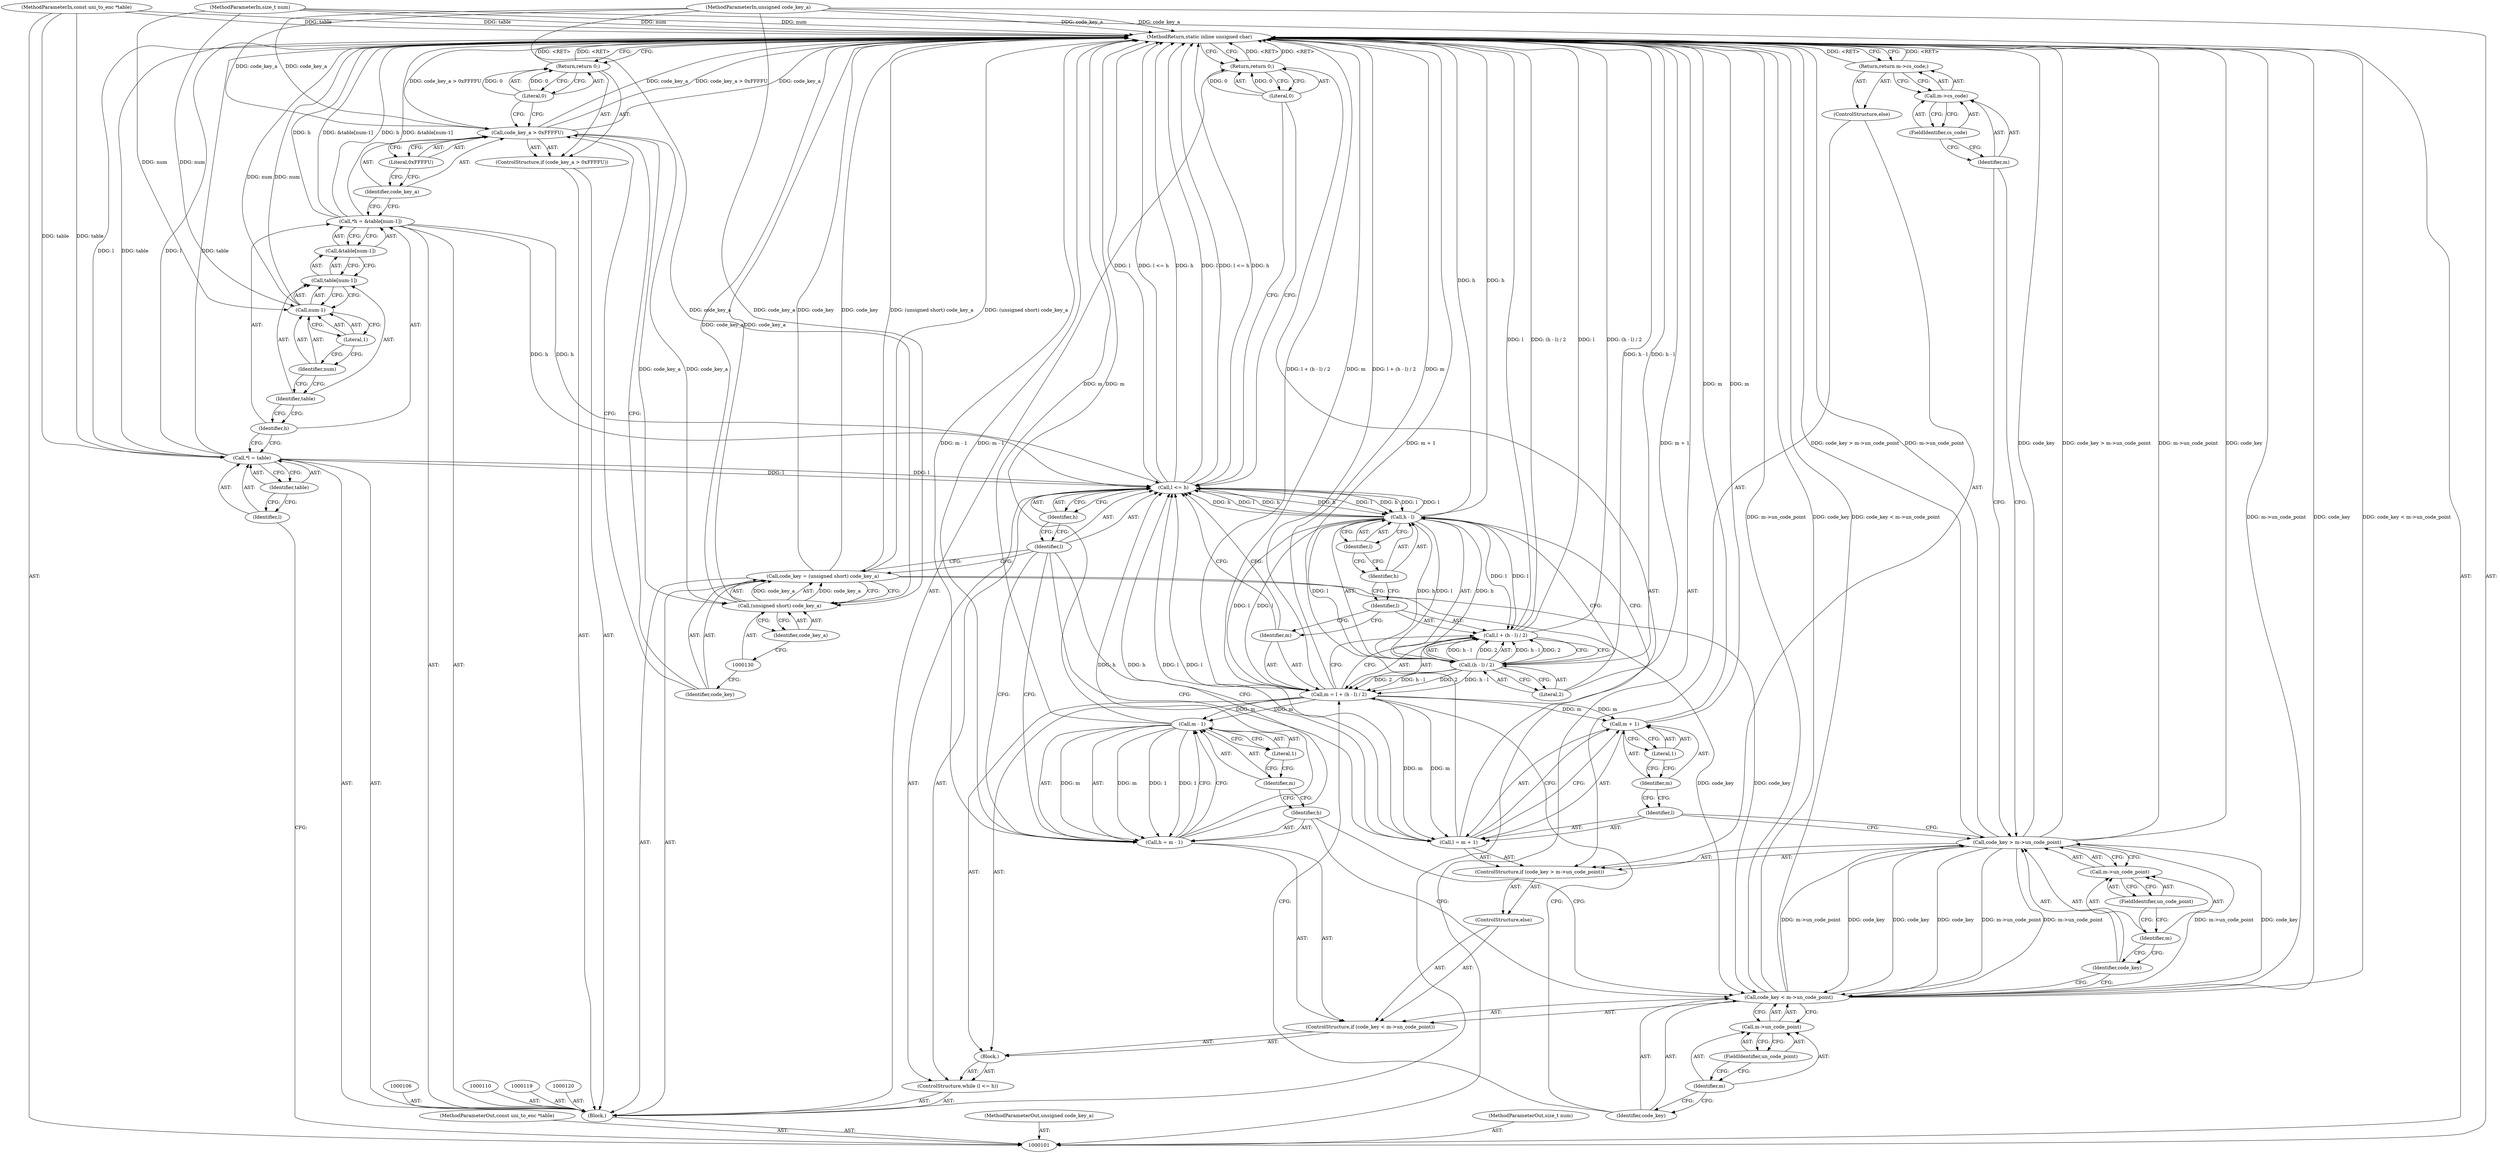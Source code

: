 digraph "0_php-src_0da8b8b801f9276359262f1ef8274c7812d3dfda?w=1_11" {
"1000176" [label="(MethodReturn,static inline unsigned char)"];
"1000102" [label="(MethodParameterIn,const uni_to_enc *table)"];
"1000239" [label="(MethodParameterOut,const uni_to_enc *table)"];
"1000103" [label="(MethodParameterIn,unsigned code_key_a)"];
"1000240" [label="(MethodParameterOut,unsigned code_key_a)"];
"1000104" [label="(MethodParameterIn,size_t num)"];
"1000241" [label="(MethodParameterOut,size_t num)"];
"1000126" [label="(Literal,0)"];
"1000125" [label="(Return,return 0;)"];
"1000129" [label="(Call,(unsigned short) code_key_a)"];
"1000127" [label="(Call,code_key = (unsigned short) code_key_a)"];
"1000128" [label="(Identifier,code_key)"];
"1000131" [label="(Identifier,code_key_a)"];
"1000135" [label="(Identifier,h)"];
"1000136" [label="(Block,)"];
"1000132" [label="(ControlStructure,while (l <= h))"];
"1000133" [label="(Call,l <= h)"];
"1000134" [label="(Identifier,l)"];
"1000141" [label="(Call,(h - l) / 2)"];
"1000142" [label="(Call,h - l)"];
"1000143" [label="(Identifier,h)"];
"1000144" [label="(Identifier,l)"];
"1000145" [label="(Literal,2)"];
"1000137" [label="(Call,m = l + (h - l) / 2)"];
"1000138" [label="(Identifier,m)"];
"1000139" [label="(Call,l + (h - l) / 2)"];
"1000140" [label="(Identifier,l)"];
"1000149" [label="(Call,m->un_code_point)"];
"1000150" [label="(Identifier,m)"];
"1000151" [label="(FieldIdentifier,un_code_point)"];
"1000146" [label="(ControlStructure,if (code_key < m->un_code_point))"];
"1000147" [label="(Call,code_key < m->un_code_point)"];
"1000148" [label="(Identifier,code_key)"];
"1000156" [label="(Literal,1)"];
"1000152" [label="(Call,h = m - 1)"];
"1000153" [label="(Identifier,h)"];
"1000154" [label="(Call,m - 1)"];
"1000155" [label="(Identifier,m)"];
"1000159" [label="(Call,code_key > m->un_code_point)"];
"1000160" [label="(Identifier,code_key)"];
"1000157" [label="(ControlStructure,else)"];
"1000161" [label="(Call,m->un_code_point)"];
"1000162" [label="(Identifier,m)"];
"1000163" [label="(FieldIdentifier,un_code_point)"];
"1000158" [label="(ControlStructure,if (code_key > m->un_code_point))"];
"1000168" [label="(Literal,1)"];
"1000164" [label="(Call,l = m + 1)"];
"1000165" [label="(Identifier,l)"];
"1000166" [label="(Call,m + 1)"];
"1000167" [label="(Identifier,m)"];
"1000105" [label="(Block,)"];
"1000169" [label="(ControlStructure,else)"];
"1000171" [label="(Call,m->cs_code)"];
"1000172" [label="(Identifier,m)"];
"1000173" [label="(FieldIdentifier,cs_code)"];
"1000170" [label="(Return,return m->cs_code;)"];
"1000174" [label="(Return,return 0;)"];
"1000175" [label="(Literal,0)"];
"1000107" [label="(Call,*l = table)"];
"1000108" [label="(Identifier,l)"];
"1000109" [label="(Identifier,table)"];
"1000113" [label="(Call,&table[num-1])"];
"1000114" [label="(Call,table[num-1])"];
"1000115" [label="(Identifier,table)"];
"1000116" [label="(Call,num-1)"];
"1000117" [label="(Identifier,num)"];
"1000118" [label="(Literal,1)"];
"1000111" [label="(Call,*h = &table[num-1])"];
"1000112" [label="(Identifier,h)"];
"1000121" [label="(ControlStructure,if (code_key_a > 0xFFFFU))"];
"1000124" [label="(Literal,0xFFFFU)"];
"1000122" [label="(Call,code_key_a > 0xFFFFU)"];
"1000123" [label="(Identifier,code_key_a)"];
"1000176" -> "1000101"  [label="AST: "];
"1000176" -> "1000125"  [label="CFG: "];
"1000176" -> "1000170"  [label="CFG: "];
"1000176" -> "1000174"  [label="CFG: "];
"1000125" -> "1000176"  [label="DDG: <RET>"];
"1000170" -> "1000176"  [label="DDG: <RET>"];
"1000174" -> "1000176"  [label="DDG: <RET>"];
"1000141" -> "1000176"  [label="DDG: h - l"];
"1000107" -> "1000176"  [label="DDG: l"];
"1000107" -> "1000176"  [label="DDG: table"];
"1000104" -> "1000176"  [label="DDG: num"];
"1000159" -> "1000176"  [label="DDG: code_key"];
"1000159" -> "1000176"  [label="DDG: code_key > m->un_code_point"];
"1000159" -> "1000176"  [label="DDG: m->un_code_point"];
"1000152" -> "1000176"  [label="DDG: m - 1"];
"1000129" -> "1000176"  [label="DDG: code_key_a"];
"1000116" -> "1000176"  [label="DDG: num"];
"1000122" -> "1000176"  [label="DDG: code_key_a"];
"1000122" -> "1000176"  [label="DDG: code_key_a > 0xFFFFU"];
"1000139" -> "1000176"  [label="DDG: (h - l) / 2"];
"1000139" -> "1000176"  [label="DDG: l"];
"1000137" -> "1000176"  [label="DDG: l + (h - l) / 2"];
"1000137" -> "1000176"  [label="DDG: m"];
"1000164" -> "1000176"  [label="DDG: m + 1"];
"1000127" -> "1000176"  [label="DDG: (unsigned short) code_key_a"];
"1000127" -> "1000176"  [label="DDG: code_key"];
"1000154" -> "1000176"  [label="DDG: m"];
"1000103" -> "1000176"  [label="DDG: code_key_a"];
"1000166" -> "1000176"  [label="DDG: m"];
"1000133" -> "1000176"  [label="DDG: l"];
"1000133" -> "1000176"  [label="DDG: l <= h"];
"1000133" -> "1000176"  [label="DDG: h"];
"1000147" -> "1000176"  [label="DDG: m->un_code_point"];
"1000147" -> "1000176"  [label="DDG: code_key"];
"1000147" -> "1000176"  [label="DDG: code_key < m->un_code_point"];
"1000102" -> "1000176"  [label="DDG: table"];
"1000111" -> "1000176"  [label="DDG: h"];
"1000111" -> "1000176"  [label="DDG: &table[num-1]"];
"1000142" -> "1000176"  [label="DDG: h"];
"1000102" -> "1000101"  [label="AST: "];
"1000102" -> "1000176"  [label="DDG: table"];
"1000102" -> "1000107"  [label="DDG: table"];
"1000239" -> "1000101"  [label="AST: "];
"1000103" -> "1000101"  [label="AST: "];
"1000103" -> "1000176"  [label="DDG: code_key_a"];
"1000103" -> "1000122"  [label="DDG: code_key_a"];
"1000103" -> "1000129"  [label="DDG: code_key_a"];
"1000240" -> "1000101"  [label="AST: "];
"1000104" -> "1000101"  [label="AST: "];
"1000104" -> "1000176"  [label="DDG: num"];
"1000104" -> "1000116"  [label="DDG: num"];
"1000241" -> "1000101"  [label="AST: "];
"1000126" -> "1000125"  [label="AST: "];
"1000126" -> "1000122"  [label="CFG: "];
"1000125" -> "1000126"  [label="CFG: "];
"1000126" -> "1000125"  [label="DDG: 0"];
"1000125" -> "1000121"  [label="AST: "];
"1000125" -> "1000126"  [label="CFG: "];
"1000126" -> "1000125"  [label="AST: "];
"1000176" -> "1000125"  [label="CFG: "];
"1000125" -> "1000176"  [label="DDG: <RET>"];
"1000126" -> "1000125"  [label="DDG: 0"];
"1000129" -> "1000127"  [label="AST: "];
"1000129" -> "1000131"  [label="CFG: "];
"1000130" -> "1000129"  [label="AST: "];
"1000131" -> "1000129"  [label="AST: "];
"1000127" -> "1000129"  [label="CFG: "];
"1000129" -> "1000176"  [label="DDG: code_key_a"];
"1000129" -> "1000127"  [label="DDG: code_key_a"];
"1000122" -> "1000129"  [label="DDG: code_key_a"];
"1000103" -> "1000129"  [label="DDG: code_key_a"];
"1000127" -> "1000105"  [label="AST: "];
"1000127" -> "1000129"  [label="CFG: "];
"1000128" -> "1000127"  [label="AST: "];
"1000129" -> "1000127"  [label="AST: "];
"1000134" -> "1000127"  [label="CFG: "];
"1000127" -> "1000176"  [label="DDG: (unsigned short) code_key_a"];
"1000127" -> "1000176"  [label="DDG: code_key"];
"1000129" -> "1000127"  [label="DDG: code_key_a"];
"1000127" -> "1000147"  [label="DDG: code_key"];
"1000128" -> "1000127"  [label="AST: "];
"1000128" -> "1000122"  [label="CFG: "];
"1000130" -> "1000128"  [label="CFG: "];
"1000131" -> "1000129"  [label="AST: "];
"1000131" -> "1000130"  [label="CFG: "];
"1000129" -> "1000131"  [label="CFG: "];
"1000135" -> "1000133"  [label="AST: "];
"1000135" -> "1000134"  [label="CFG: "];
"1000133" -> "1000135"  [label="CFG: "];
"1000136" -> "1000132"  [label="AST: "];
"1000137" -> "1000136"  [label="AST: "];
"1000146" -> "1000136"  [label="AST: "];
"1000132" -> "1000105"  [label="AST: "];
"1000133" -> "1000132"  [label="AST: "];
"1000136" -> "1000132"  [label="AST: "];
"1000133" -> "1000132"  [label="AST: "];
"1000133" -> "1000135"  [label="CFG: "];
"1000134" -> "1000133"  [label="AST: "];
"1000135" -> "1000133"  [label="AST: "];
"1000138" -> "1000133"  [label="CFG: "];
"1000175" -> "1000133"  [label="CFG: "];
"1000133" -> "1000176"  [label="DDG: l"];
"1000133" -> "1000176"  [label="DDG: l <= h"];
"1000133" -> "1000176"  [label="DDG: h"];
"1000107" -> "1000133"  [label="DDG: l"];
"1000164" -> "1000133"  [label="DDG: l"];
"1000142" -> "1000133"  [label="DDG: l"];
"1000142" -> "1000133"  [label="DDG: h"];
"1000152" -> "1000133"  [label="DDG: h"];
"1000111" -> "1000133"  [label="DDG: h"];
"1000133" -> "1000142"  [label="DDG: h"];
"1000133" -> "1000142"  [label="DDG: l"];
"1000134" -> "1000133"  [label="AST: "];
"1000134" -> "1000152"  [label="CFG: "];
"1000134" -> "1000164"  [label="CFG: "];
"1000134" -> "1000127"  [label="CFG: "];
"1000135" -> "1000134"  [label="CFG: "];
"1000141" -> "1000139"  [label="AST: "];
"1000141" -> "1000145"  [label="CFG: "];
"1000142" -> "1000141"  [label="AST: "];
"1000145" -> "1000141"  [label="AST: "];
"1000139" -> "1000141"  [label="CFG: "];
"1000141" -> "1000176"  [label="DDG: h - l"];
"1000141" -> "1000137"  [label="DDG: h - l"];
"1000141" -> "1000137"  [label="DDG: 2"];
"1000141" -> "1000139"  [label="DDG: h - l"];
"1000141" -> "1000139"  [label="DDG: 2"];
"1000142" -> "1000141"  [label="DDG: h"];
"1000142" -> "1000141"  [label="DDG: l"];
"1000142" -> "1000141"  [label="AST: "];
"1000142" -> "1000144"  [label="CFG: "];
"1000143" -> "1000142"  [label="AST: "];
"1000144" -> "1000142"  [label="AST: "];
"1000145" -> "1000142"  [label="CFG: "];
"1000142" -> "1000176"  [label="DDG: h"];
"1000142" -> "1000133"  [label="DDG: l"];
"1000142" -> "1000133"  [label="DDG: h"];
"1000142" -> "1000137"  [label="DDG: l"];
"1000142" -> "1000139"  [label="DDG: l"];
"1000142" -> "1000141"  [label="DDG: h"];
"1000142" -> "1000141"  [label="DDG: l"];
"1000133" -> "1000142"  [label="DDG: h"];
"1000133" -> "1000142"  [label="DDG: l"];
"1000143" -> "1000142"  [label="AST: "];
"1000143" -> "1000140"  [label="CFG: "];
"1000144" -> "1000143"  [label="CFG: "];
"1000144" -> "1000142"  [label="AST: "];
"1000144" -> "1000143"  [label="CFG: "];
"1000142" -> "1000144"  [label="CFG: "];
"1000145" -> "1000141"  [label="AST: "];
"1000145" -> "1000142"  [label="CFG: "];
"1000141" -> "1000145"  [label="CFG: "];
"1000137" -> "1000136"  [label="AST: "];
"1000137" -> "1000139"  [label="CFG: "];
"1000138" -> "1000137"  [label="AST: "];
"1000139" -> "1000137"  [label="AST: "];
"1000148" -> "1000137"  [label="CFG: "];
"1000137" -> "1000176"  [label="DDG: l + (h - l) / 2"];
"1000137" -> "1000176"  [label="DDG: m"];
"1000142" -> "1000137"  [label="DDG: l"];
"1000141" -> "1000137"  [label="DDG: h - l"];
"1000141" -> "1000137"  [label="DDG: 2"];
"1000137" -> "1000154"  [label="DDG: m"];
"1000137" -> "1000164"  [label="DDG: m"];
"1000137" -> "1000166"  [label="DDG: m"];
"1000138" -> "1000137"  [label="AST: "];
"1000138" -> "1000133"  [label="CFG: "];
"1000140" -> "1000138"  [label="CFG: "];
"1000139" -> "1000137"  [label="AST: "];
"1000139" -> "1000141"  [label="CFG: "];
"1000140" -> "1000139"  [label="AST: "];
"1000141" -> "1000139"  [label="AST: "];
"1000137" -> "1000139"  [label="CFG: "];
"1000139" -> "1000176"  [label="DDG: (h - l) / 2"];
"1000139" -> "1000176"  [label="DDG: l"];
"1000142" -> "1000139"  [label="DDG: l"];
"1000141" -> "1000139"  [label="DDG: h - l"];
"1000141" -> "1000139"  [label="DDG: 2"];
"1000140" -> "1000139"  [label="AST: "];
"1000140" -> "1000138"  [label="CFG: "];
"1000143" -> "1000140"  [label="CFG: "];
"1000149" -> "1000147"  [label="AST: "];
"1000149" -> "1000151"  [label="CFG: "];
"1000150" -> "1000149"  [label="AST: "];
"1000151" -> "1000149"  [label="AST: "];
"1000147" -> "1000149"  [label="CFG: "];
"1000150" -> "1000149"  [label="AST: "];
"1000150" -> "1000148"  [label="CFG: "];
"1000151" -> "1000150"  [label="CFG: "];
"1000151" -> "1000149"  [label="AST: "];
"1000151" -> "1000150"  [label="CFG: "];
"1000149" -> "1000151"  [label="CFG: "];
"1000146" -> "1000136"  [label="AST: "];
"1000147" -> "1000146"  [label="AST: "];
"1000152" -> "1000146"  [label="AST: "];
"1000157" -> "1000146"  [label="AST: "];
"1000147" -> "1000146"  [label="AST: "];
"1000147" -> "1000149"  [label="CFG: "];
"1000148" -> "1000147"  [label="AST: "];
"1000149" -> "1000147"  [label="AST: "];
"1000153" -> "1000147"  [label="CFG: "];
"1000160" -> "1000147"  [label="CFG: "];
"1000147" -> "1000176"  [label="DDG: m->un_code_point"];
"1000147" -> "1000176"  [label="DDG: code_key"];
"1000147" -> "1000176"  [label="DDG: code_key < m->un_code_point"];
"1000159" -> "1000147"  [label="DDG: code_key"];
"1000159" -> "1000147"  [label="DDG: m->un_code_point"];
"1000127" -> "1000147"  [label="DDG: code_key"];
"1000147" -> "1000159"  [label="DDG: code_key"];
"1000147" -> "1000159"  [label="DDG: m->un_code_point"];
"1000148" -> "1000147"  [label="AST: "];
"1000148" -> "1000137"  [label="CFG: "];
"1000150" -> "1000148"  [label="CFG: "];
"1000156" -> "1000154"  [label="AST: "];
"1000156" -> "1000155"  [label="CFG: "];
"1000154" -> "1000156"  [label="CFG: "];
"1000152" -> "1000146"  [label="AST: "];
"1000152" -> "1000154"  [label="CFG: "];
"1000153" -> "1000152"  [label="AST: "];
"1000154" -> "1000152"  [label="AST: "];
"1000134" -> "1000152"  [label="CFG: "];
"1000152" -> "1000176"  [label="DDG: m - 1"];
"1000152" -> "1000133"  [label="DDG: h"];
"1000154" -> "1000152"  [label="DDG: m"];
"1000154" -> "1000152"  [label="DDG: 1"];
"1000153" -> "1000152"  [label="AST: "];
"1000153" -> "1000147"  [label="CFG: "];
"1000155" -> "1000153"  [label="CFG: "];
"1000154" -> "1000152"  [label="AST: "];
"1000154" -> "1000156"  [label="CFG: "];
"1000155" -> "1000154"  [label="AST: "];
"1000156" -> "1000154"  [label="AST: "];
"1000152" -> "1000154"  [label="CFG: "];
"1000154" -> "1000176"  [label="DDG: m"];
"1000154" -> "1000152"  [label="DDG: m"];
"1000154" -> "1000152"  [label="DDG: 1"];
"1000137" -> "1000154"  [label="DDG: m"];
"1000155" -> "1000154"  [label="AST: "];
"1000155" -> "1000153"  [label="CFG: "];
"1000156" -> "1000155"  [label="CFG: "];
"1000159" -> "1000158"  [label="AST: "];
"1000159" -> "1000161"  [label="CFG: "];
"1000160" -> "1000159"  [label="AST: "];
"1000161" -> "1000159"  [label="AST: "];
"1000165" -> "1000159"  [label="CFG: "];
"1000172" -> "1000159"  [label="CFG: "];
"1000159" -> "1000176"  [label="DDG: code_key"];
"1000159" -> "1000176"  [label="DDG: code_key > m->un_code_point"];
"1000159" -> "1000176"  [label="DDG: m->un_code_point"];
"1000159" -> "1000147"  [label="DDG: code_key"];
"1000159" -> "1000147"  [label="DDG: m->un_code_point"];
"1000147" -> "1000159"  [label="DDG: code_key"];
"1000147" -> "1000159"  [label="DDG: m->un_code_point"];
"1000160" -> "1000159"  [label="AST: "];
"1000160" -> "1000147"  [label="CFG: "];
"1000162" -> "1000160"  [label="CFG: "];
"1000157" -> "1000146"  [label="AST: "];
"1000158" -> "1000157"  [label="AST: "];
"1000161" -> "1000159"  [label="AST: "];
"1000161" -> "1000163"  [label="CFG: "];
"1000162" -> "1000161"  [label="AST: "];
"1000163" -> "1000161"  [label="AST: "];
"1000159" -> "1000161"  [label="CFG: "];
"1000162" -> "1000161"  [label="AST: "];
"1000162" -> "1000160"  [label="CFG: "];
"1000163" -> "1000162"  [label="CFG: "];
"1000163" -> "1000161"  [label="AST: "];
"1000163" -> "1000162"  [label="CFG: "];
"1000161" -> "1000163"  [label="CFG: "];
"1000158" -> "1000157"  [label="AST: "];
"1000159" -> "1000158"  [label="AST: "];
"1000164" -> "1000158"  [label="AST: "];
"1000169" -> "1000158"  [label="AST: "];
"1000168" -> "1000166"  [label="AST: "];
"1000168" -> "1000167"  [label="CFG: "];
"1000166" -> "1000168"  [label="CFG: "];
"1000164" -> "1000158"  [label="AST: "];
"1000164" -> "1000166"  [label="CFG: "];
"1000165" -> "1000164"  [label="AST: "];
"1000166" -> "1000164"  [label="AST: "];
"1000134" -> "1000164"  [label="CFG: "];
"1000164" -> "1000176"  [label="DDG: m + 1"];
"1000164" -> "1000133"  [label="DDG: l"];
"1000137" -> "1000164"  [label="DDG: m"];
"1000165" -> "1000164"  [label="AST: "];
"1000165" -> "1000159"  [label="CFG: "];
"1000167" -> "1000165"  [label="CFG: "];
"1000166" -> "1000164"  [label="AST: "];
"1000166" -> "1000168"  [label="CFG: "];
"1000167" -> "1000166"  [label="AST: "];
"1000168" -> "1000166"  [label="AST: "];
"1000164" -> "1000166"  [label="CFG: "];
"1000166" -> "1000176"  [label="DDG: m"];
"1000137" -> "1000166"  [label="DDG: m"];
"1000167" -> "1000166"  [label="AST: "];
"1000167" -> "1000165"  [label="CFG: "];
"1000168" -> "1000167"  [label="CFG: "];
"1000105" -> "1000101"  [label="AST: "];
"1000106" -> "1000105"  [label="AST: "];
"1000107" -> "1000105"  [label="AST: "];
"1000110" -> "1000105"  [label="AST: "];
"1000111" -> "1000105"  [label="AST: "];
"1000119" -> "1000105"  [label="AST: "];
"1000120" -> "1000105"  [label="AST: "];
"1000121" -> "1000105"  [label="AST: "];
"1000127" -> "1000105"  [label="AST: "];
"1000132" -> "1000105"  [label="AST: "];
"1000174" -> "1000105"  [label="AST: "];
"1000169" -> "1000158"  [label="AST: "];
"1000170" -> "1000169"  [label="AST: "];
"1000171" -> "1000170"  [label="AST: "];
"1000171" -> "1000173"  [label="CFG: "];
"1000172" -> "1000171"  [label="AST: "];
"1000173" -> "1000171"  [label="AST: "];
"1000170" -> "1000171"  [label="CFG: "];
"1000172" -> "1000171"  [label="AST: "];
"1000172" -> "1000159"  [label="CFG: "];
"1000173" -> "1000172"  [label="CFG: "];
"1000173" -> "1000171"  [label="AST: "];
"1000173" -> "1000172"  [label="CFG: "];
"1000171" -> "1000173"  [label="CFG: "];
"1000170" -> "1000169"  [label="AST: "];
"1000170" -> "1000171"  [label="CFG: "];
"1000171" -> "1000170"  [label="AST: "];
"1000176" -> "1000170"  [label="CFG: "];
"1000170" -> "1000176"  [label="DDG: <RET>"];
"1000174" -> "1000105"  [label="AST: "];
"1000174" -> "1000175"  [label="CFG: "];
"1000175" -> "1000174"  [label="AST: "];
"1000176" -> "1000174"  [label="CFG: "];
"1000174" -> "1000176"  [label="DDG: <RET>"];
"1000175" -> "1000174"  [label="DDG: 0"];
"1000175" -> "1000174"  [label="AST: "];
"1000175" -> "1000133"  [label="CFG: "];
"1000174" -> "1000175"  [label="CFG: "];
"1000175" -> "1000174"  [label="DDG: 0"];
"1000107" -> "1000105"  [label="AST: "];
"1000107" -> "1000109"  [label="CFG: "];
"1000108" -> "1000107"  [label="AST: "];
"1000109" -> "1000107"  [label="AST: "];
"1000112" -> "1000107"  [label="CFG: "];
"1000107" -> "1000176"  [label="DDG: l"];
"1000107" -> "1000176"  [label="DDG: table"];
"1000102" -> "1000107"  [label="DDG: table"];
"1000107" -> "1000133"  [label="DDG: l"];
"1000108" -> "1000107"  [label="AST: "];
"1000108" -> "1000101"  [label="CFG: "];
"1000109" -> "1000108"  [label="CFG: "];
"1000109" -> "1000107"  [label="AST: "];
"1000109" -> "1000108"  [label="CFG: "];
"1000107" -> "1000109"  [label="CFG: "];
"1000113" -> "1000111"  [label="AST: "];
"1000113" -> "1000114"  [label="CFG: "];
"1000114" -> "1000113"  [label="AST: "];
"1000111" -> "1000113"  [label="CFG: "];
"1000114" -> "1000113"  [label="AST: "];
"1000114" -> "1000116"  [label="CFG: "];
"1000115" -> "1000114"  [label="AST: "];
"1000116" -> "1000114"  [label="AST: "];
"1000113" -> "1000114"  [label="CFG: "];
"1000115" -> "1000114"  [label="AST: "];
"1000115" -> "1000112"  [label="CFG: "];
"1000117" -> "1000115"  [label="CFG: "];
"1000116" -> "1000114"  [label="AST: "];
"1000116" -> "1000118"  [label="CFG: "];
"1000117" -> "1000116"  [label="AST: "];
"1000118" -> "1000116"  [label="AST: "];
"1000114" -> "1000116"  [label="CFG: "];
"1000116" -> "1000176"  [label="DDG: num"];
"1000104" -> "1000116"  [label="DDG: num"];
"1000117" -> "1000116"  [label="AST: "];
"1000117" -> "1000115"  [label="CFG: "];
"1000118" -> "1000117"  [label="CFG: "];
"1000118" -> "1000116"  [label="AST: "];
"1000118" -> "1000117"  [label="CFG: "];
"1000116" -> "1000118"  [label="CFG: "];
"1000111" -> "1000105"  [label="AST: "];
"1000111" -> "1000113"  [label="CFG: "];
"1000112" -> "1000111"  [label="AST: "];
"1000113" -> "1000111"  [label="AST: "];
"1000123" -> "1000111"  [label="CFG: "];
"1000111" -> "1000176"  [label="DDG: h"];
"1000111" -> "1000176"  [label="DDG: &table[num-1]"];
"1000111" -> "1000133"  [label="DDG: h"];
"1000112" -> "1000111"  [label="AST: "];
"1000112" -> "1000107"  [label="CFG: "];
"1000115" -> "1000112"  [label="CFG: "];
"1000121" -> "1000105"  [label="AST: "];
"1000122" -> "1000121"  [label="AST: "];
"1000125" -> "1000121"  [label="AST: "];
"1000124" -> "1000122"  [label="AST: "];
"1000124" -> "1000123"  [label="CFG: "];
"1000122" -> "1000124"  [label="CFG: "];
"1000122" -> "1000121"  [label="AST: "];
"1000122" -> "1000124"  [label="CFG: "];
"1000123" -> "1000122"  [label="AST: "];
"1000124" -> "1000122"  [label="AST: "];
"1000126" -> "1000122"  [label="CFG: "];
"1000128" -> "1000122"  [label="CFG: "];
"1000122" -> "1000176"  [label="DDG: code_key_a"];
"1000122" -> "1000176"  [label="DDG: code_key_a > 0xFFFFU"];
"1000103" -> "1000122"  [label="DDG: code_key_a"];
"1000122" -> "1000129"  [label="DDG: code_key_a"];
"1000123" -> "1000122"  [label="AST: "];
"1000123" -> "1000111"  [label="CFG: "];
"1000124" -> "1000123"  [label="CFG: "];
}
